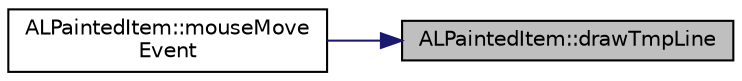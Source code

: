 digraph "ALPaintedItem::drawTmpLine"
{
 // LATEX_PDF_SIZE
  edge [fontname="Helvetica",fontsize="10",labelfontname="Helvetica",labelfontsize="10"];
  node [fontname="Helvetica",fontsize="10",shape=record];
  rankdir="RL";
  Node1 [label="ALPaintedItem::drawTmpLine",height=0.2,width=0.4,color="black", fillcolor="grey75", style="filled", fontcolor="black",tooltip=" "];
  Node1 -> Node2 [dir="back",color="midnightblue",fontsize="10",style="solid",fontname="Helvetica"];
  Node2 [label="ALPaintedItem::mouseMove\lEvent",height=0.2,width=0.4,color="black", fillcolor="white", style="filled",URL="$d9/df5/a01086.html#a48286b3700e5ce5b2e34d783351b5a80",tooltip=" "];
}
